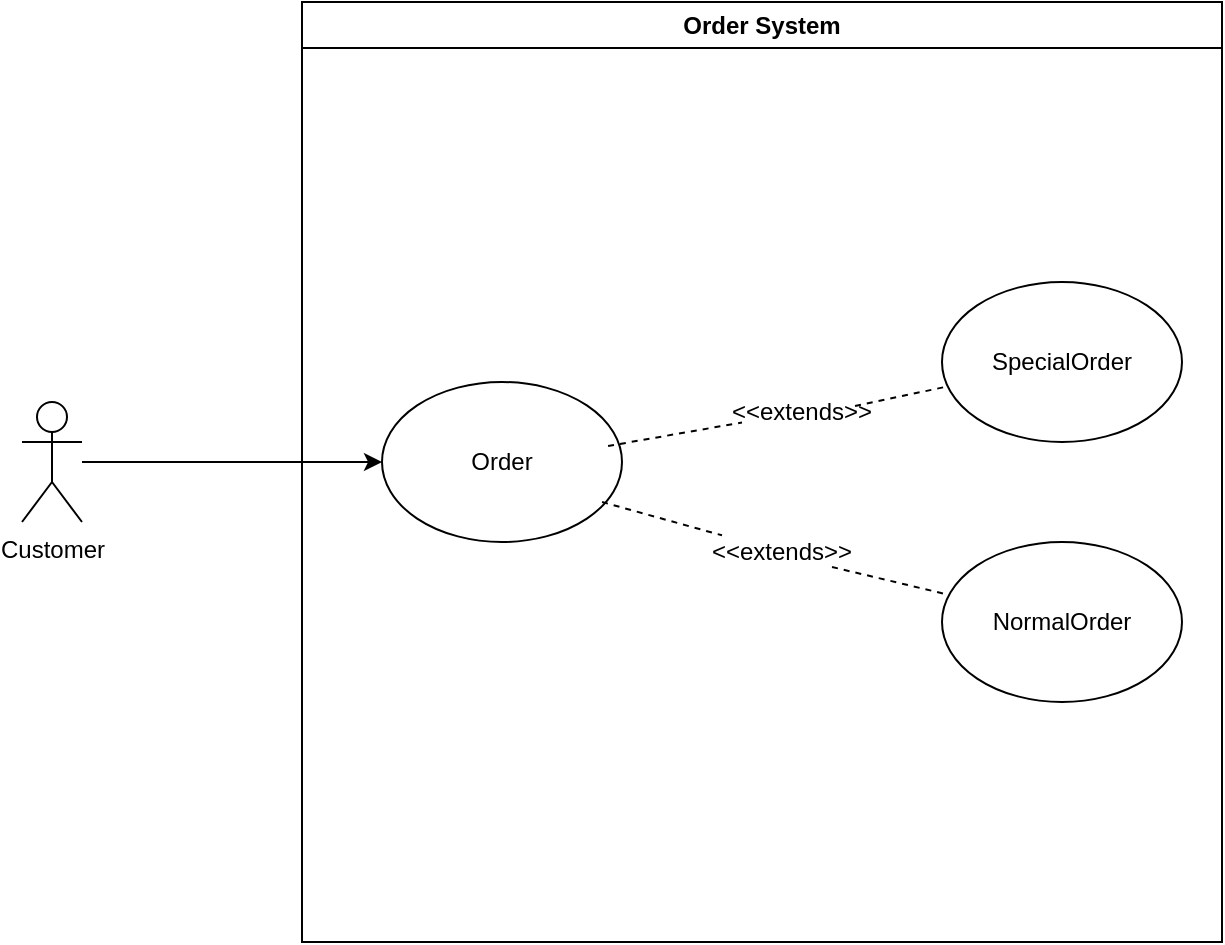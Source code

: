 <mxfile version="22.0.8" type="github">
  <diagram name="Sayfa -1" id="W0z5N2rczcPpevzTEap4">
    <mxGraphModel dx="988" dy="578" grid="1" gridSize="10" guides="1" tooltips="1" connect="1" arrows="1" fold="1" page="1" pageScale="1" pageWidth="827" pageHeight="1169" math="0" shadow="0">
      <root>
        <mxCell id="0" />
        <mxCell id="1" parent="0" />
        <mxCell id="rgfhlnzeKbVH6sklF0pz-6" style="edgeStyle=orthogonalEdgeStyle;rounded=0;orthogonalLoop=1;jettySize=auto;html=1;" edge="1" parent="1" source="rgfhlnzeKbVH6sklF0pz-1" target="rgfhlnzeKbVH6sklF0pz-5">
          <mxGeometry relative="1" as="geometry" />
        </mxCell>
        <mxCell id="rgfhlnzeKbVH6sklF0pz-20" value="Order System" style="swimlane;whiteSpace=wrap;html=1;" vertex="1" parent="1">
          <mxGeometry x="280" y="20" width="460" height="470" as="geometry">
            <mxRectangle x="280" y="20" width="120" height="30" as="alternateBounds" />
          </mxGeometry>
        </mxCell>
        <mxCell id="rgfhlnzeKbVH6sklF0pz-5" value="&lt;div&gt;Order&lt;/div&gt;" style="ellipse;whiteSpace=wrap;html=1;" vertex="1" parent="rgfhlnzeKbVH6sklF0pz-20">
          <mxGeometry x="40" y="190" width="120" height="80" as="geometry" />
        </mxCell>
        <mxCell id="rgfhlnzeKbVH6sklF0pz-7" value="&lt;div&gt;SpecialOrder&lt;/div&gt;" style="ellipse;whiteSpace=wrap;html=1;" vertex="1" parent="rgfhlnzeKbVH6sklF0pz-20">
          <mxGeometry x="320" y="140" width="120" height="80" as="geometry" />
        </mxCell>
        <mxCell id="rgfhlnzeKbVH6sklF0pz-12" value="&amp;lt;&amp;lt;extends&amp;gt;&amp;gt;" style="text;html=1;strokeColor=none;fillColor=none;align=center;verticalAlign=middle;whiteSpace=wrap;rounded=0;" vertex="1" parent="rgfhlnzeKbVH6sklF0pz-20">
          <mxGeometry x="220" y="190" width="60" height="30" as="geometry" />
        </mxCell>
        <mxCell id="rgfhlnzeKbVH6sklF0pz-13" value="" style="endArrow=none;dashed=1;html=1;rounded=0;exitX=0.942;exitY=0.4;exitDx=0;exitDy=0;exitPerimeter=0;" edge="1" parent="rgfhlnzeKbVH6sklF0pz-20" source="rgfhlnzeKbVH6sklF0pz-5" target="rgfhlnzeKbVH6sklF0pz-12">
          <mxGeometry width="50" height="50" relative="1" as="geometry">
            <mxPoint x="153" y="222" as="sourcePoint" />
            <mxPoint x="253" y="202" as="targetPoint" />
          </mxGeometry>
        </mxCell>
        <mxCell id="rgfhlnzeKbVH6sklF0pz-10" value="" style="endArrow=none;dashed=1;html=1;rounded=0;exitX=0.942;exitY=0.4;exitDx=0;exitDy=0;exitPerimeter=0;" edge="1" parent="rgfhlnzeKbVH6sklF0pz-20" source="rgfhlnzeKbVH6sklF0pz-12" target="rgfhlnzeKbVH6sklF0pz-7">
          <mxGeometry width="50" height="50" relative="1" as="geometry">
            <mxPoint x="170" y="230" as="sourcePoint" />
            <mxPoint x="220" y="180" as="targetPoint" />
          </mxGeometry>
        </mxCell>
        <mxCell id="rgfhlnzeKbVH6sklF0pz-9" value="NormalOrder" style="ellipse;whiteSpace=wrap;html=1;" vertex="1" parent="rgfhlnzeKbVH6sklF0pz-20">
          <mxGeometry x="320" y="270" width="120" height="80" as="geometry" />
        </mxCell>
        <mxCell id="rgfhlnzeKbVH6sklF0pz-16" value="&amp;lt;&amp;lt;extends&amp;gt;&amp;gt;" style="text;html=1;strokeColor=none;fillColor=none;align=center;verticalAlign=middle;whiteSpace=wrap;rounded=0;" vertex="1" parent="rgfhlnzeKbVH6sklF0pz-20">
          <mxGeometry x="210" y="260" width="60" height="30" as="geometry" />
        </mxCell>
        <mxCell id="rgfhlnzeKbVH6sklF0pz-15" value="" style="endArrow=none;dashed=1;html=1;rounded=0;exitX=0.917;exitY=0.75;exitDx=0;exitDy=0;exitPerimeter=0;" edge="1" parent="rgfhlnzeKbVH6sklF0pz-20" source="rgfhlnzeKbVH6sklF0pz-5" target="rgfhlnzeKbVH6sklF0pz-16">
          <mxGeometry width="50" height="50" relative="1" as="geometry">
            <mxPoint x="150" y="250" as="sourcePoint" />
            <mxPoint x="364" y="305" as="targetPoint" />
          </mxGeometry>
        </mxCell>
        <mxCell id="rgfhlnzeKbVH6sklF0pz-11" value="" style="endArrow=none;dashed=1;html=1;rounded=0;exitX=0.917;exitY=0.75;exitDx=0;exitDy=0;exitPerimeter=0;" edge="1" parent="rgfhlnzeKbVH6sklF0pz-20" source="rgfhlnzeKbVH6sklF0pz-16" target="rgfhlnzeKbVH6sklF0pz-9">
          <mxGeometry width="50" height="50" relative="1" as="geometry">
            <mxPoint x="160" y="270" as="sourcePoint" />
            <mxPoint x="260" y="250" as="targetPoint" />
          </mxGeometry>
        </mxCell>
        <mxCell id="rgfhlnzeKbVH6sklF0pz-1" value="&lt;div&gt;Customer&lt;/div&gt;" style="shape=umlActor;verticalLabelPosition=bottom;verticalAlign=top;html=1;outlineConnect=0;" vertex="1" parent="1">
          <mxGeometry x="140" y="220" width="30" height="60" as="geometry" />
        </mxCell>
      </root>
    </mxGraphModel>
  </diagram>
</mxfile>
